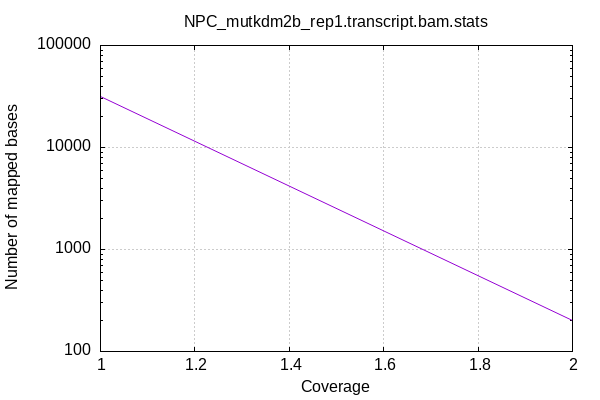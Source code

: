 
            set terminal png size 600,400 truecolor
            set output "NPC_mutkdm2b_rep1.transcript_stats/coverage.png"
            set grid xtics ytics y2tics back lc rgb "#cccccc"
            set ylabel "Number of mapped bases"
            set xlabel "Coverage"
            set log y
            set style fill solid border -1
            set title "NPC_mutkdm2b_rep1.transcript.bam.stats" noenhanced
            set xrange [:2]
            plot '-' with lines notitle
        1	31800
2	200
end
